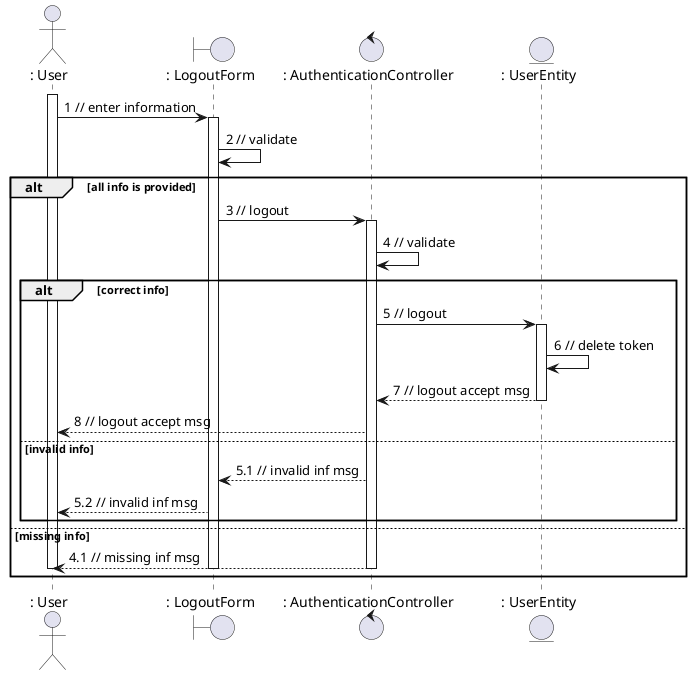 @startuml
actor ": User"
boundary ": LogoutForm"
control ": AuthenticationController"
entity ": UserEntity"
activate ": User"
": User" -> ": LogoutForm" : 1 // enter information
activate ": LogoutForm"
": LogoutForm" -> ": LogoutForm" : 2 // validate
alt all info is provided

": LogoutForm" -> ": AuthenticationController" : 3 // logout
activate ": AuthenticationController"
": AuthenticationController" -> ": AuthenticationController" : 4 // validate

alt correct info

": AuthenticationController" -> ": UserEntity" : 5 // logout
activate ": UserEntity"
": UserEntity" -> ": UserEntity" : 6 // delete token
": UserEntity" --> ": AuthenticationController" : 7 // logout accept msg
deactivate ": UserEntity"
": AuthenticationController" --> ": User" : 8 // logout accept msg

else invalid info

": AuthenticationController" --> ": LogoutForm" : 5.1 // invalid inf msg

": LogoutForm" --> ": User" : 5.2 // invalid inf msg

end

else missing info

": AuthenticationController" --> ": User" : 4.1 // missing inf msg
deactivate ": LogoutForm"
deactivate ": AuthenticationController"
deactivate ": User"
end
@enduml